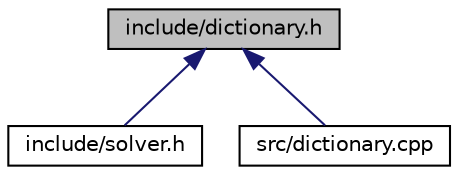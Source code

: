 digraph "include/dictionary.h"
{
 // LATEX_PDF_SIZE
  edge [fontname="Helvetica",fontsize="10",labelfontname="Helvetica",labelfontsize="10"];
  node [fontname="Helvetica",fontsize="10",shape=record];
  Node1 [label="include/dictionary.h",height=0.2,width=0.4,color="black", fillcolor="grey75", style="filled", fontcolor="black",tooltip="Archivo de especificación del TDA Dictionary."];
  Node1 -> Node2 [dir="back",color="midnightblue",fontsize="10",style="solid",fontname="Helvetica"];
  Node2 [label="include/solver.h",height=0.2,width=0.4,color="black", fillcolor="white", style="filled",URL="$solver_8h.html",tooltip="Archivo de declaración de la clase Solver."];
  Node1 -> Node3 [dir="back",color="midnightblue",fontsize="10",style="solid",fontname="Helvetica"];
  Node3 [label="src/dictionary.cpp",height=0.2,width=0.4,color="black", fillcolor="white", style="filled",URL="$dictionary_8cpp.html",tooltip="Archivo de implementación del TDA Dictionary."];
}
